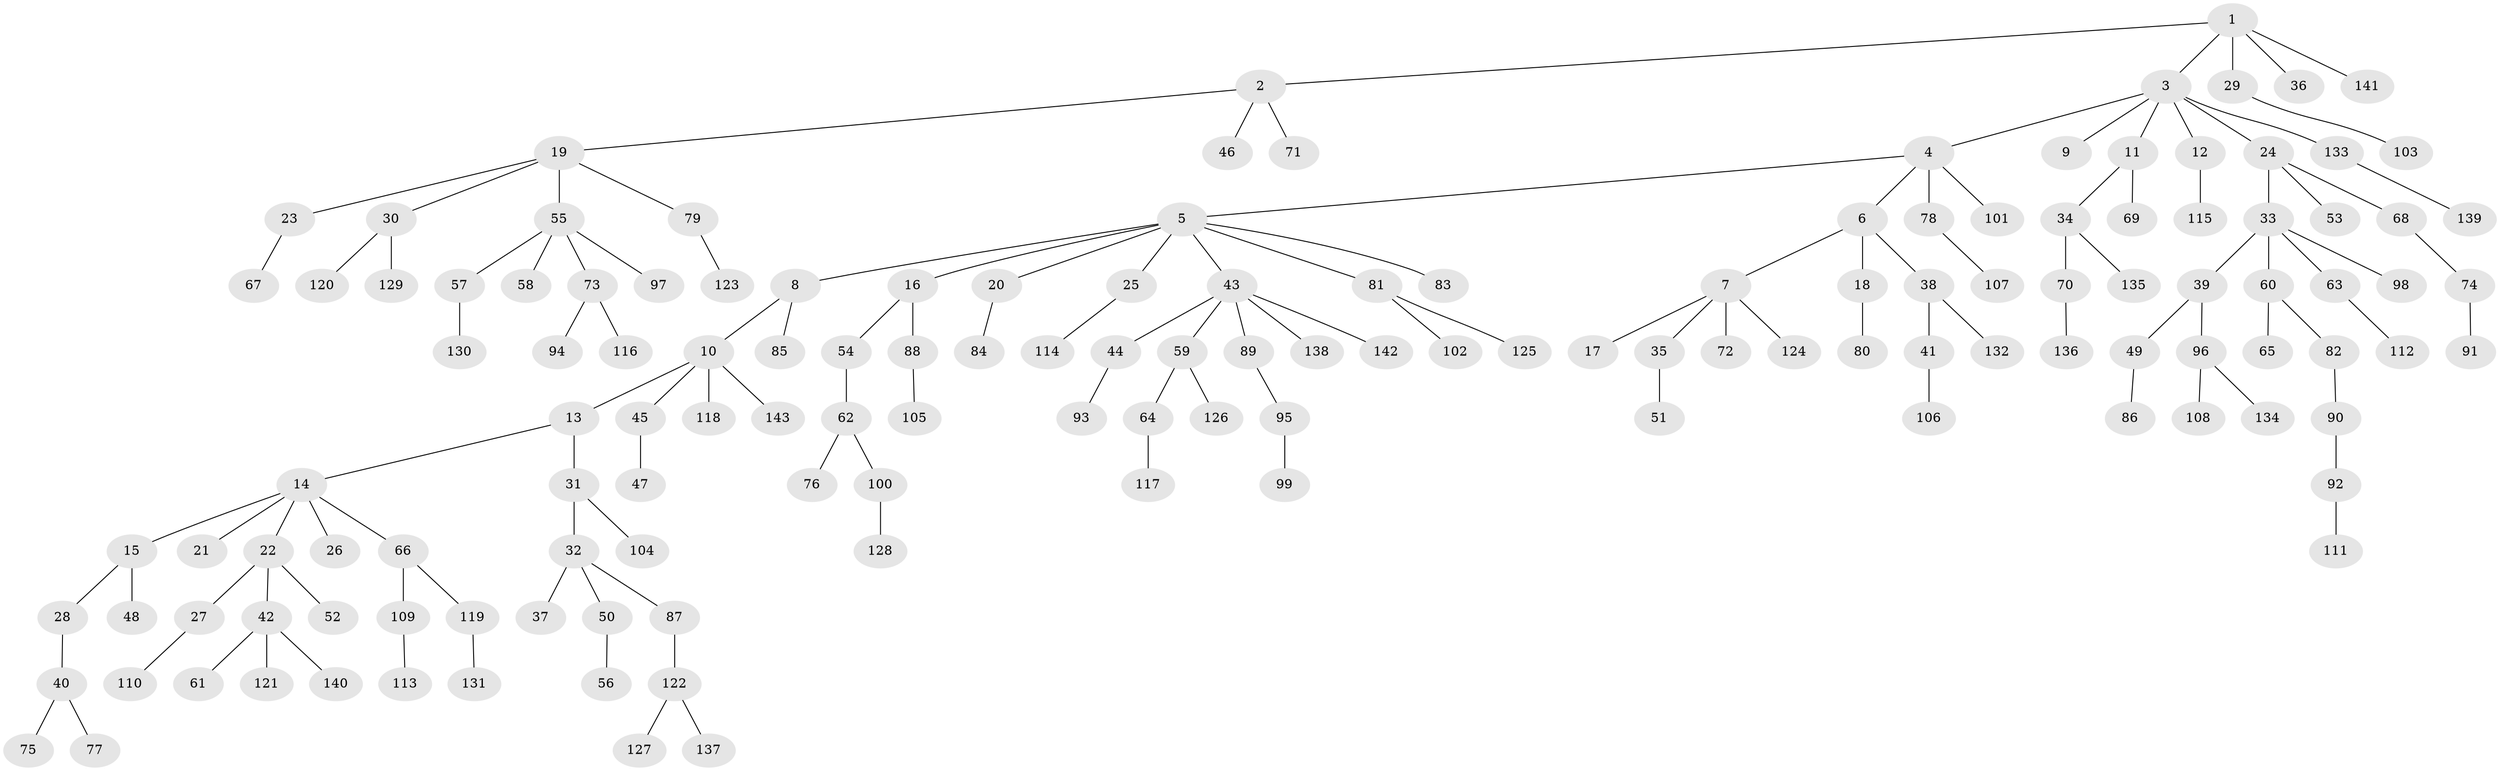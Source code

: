 // Generated by graph-tools (version 1.1) at 2025/26/03/09/25 03:26:24]
// undirected, 143 vertices, 142 edges
graph export_dot {
graph [start="1"]
  node [color=gray90,style=filled];
  1;
  2;
  3;
  4;
  5;
  6;
  7;
  8;
  9;
  10;
  11;
  12;
  13;
  14;
  15;
  16;
  17;
  18;
  19;
  20;
  21;
  22;
  23;
  24;
  25;
  26;
  27;
  28;
  29;
  30;
  31;
  32;
  33;
  34;
  35;
  36;
  37;
  38;
  39;
  40;
  41;
  42;
  43;
  44;
  45;
  46;
  47;
  48;
  49;
  50;
  51;
  52;
  53;
  54;
  55;
  56;
  57;
  58;
  59;
  60;
  61;
  62;
  63;
  64;
  65;
  66;
  67;
  68;
  69;
  70;
  71;
  72;
  73;
  74;
  75;
  76;
  77;
  78;
  79;
  80;
  81;
  82;
  83;
  84;
  85;
  86;
  87;
  88;
  89;
  90;
  91;
  92;
  93;
  94;
  95;
  96;
  97;
  98;
  99;
  100;
  101;
  102;
  103;
  104;
  105;
  106;
  107;
  108;
  109;
  110;
  111;
  112;
  113;
  114;
  115;
  116;
  117;
  118;
  119;
  120;
  121;
  122;
  123;
  124;
  125;
  126;
  127;
  128;
  129;
  130;
  131;
  132;
  133;
  134;
  135;
  136;
  137;
  138;
  139;
  140;
  141;
  142;
  143;
  1 -- 2;
  1 -- 3;
  1 -- 29;
  1 -- 36;
  1 -- 141;
  2 -- 19;
  2 -- 46;
  2 -- 71;
  3 -- 4;
  3 -- 9;
  3 -- 11;
  3 -- 12;
  3 -- 24;
  3 -- 133;
  4 -- 5;
  4 -- 6;
  4 -- 78;
  4 -- 101;
  5 -- 8;
  5 -- 16;
  5 -- 20;
  5 -- 25;
  5 -- 43;
  5 -- 81;
  5 -- 83;
  6 -- 7;
  6 -- 18;
  6 -- 38;
  7 -- 17;
  7 -- 35;
  7 -- 72;
  7 -- 124;
  8 -- 10;
  8 -- 85;
  10 -- 13;
  10 -- 45;
  10 -- 118;
  10 -- 143;
  11 -- 34;
  11 -- 69;
  12 -- 115;
  13 -- 14;
  13 -- 31;
  14 -- 15;
  14 -- 21;
  14 -- 22;
  14 -- 26;
  14 -- 66;
  15 -- 28;
  15 -- 48;
  16 -- 54;
  16 -- 88;
  18 -- 80;
  19 -- 23;
  19 -- 30;
  19 -- 55;
  19 -- 79;
  20 -- 84;
  22 -- 27;
  22 -- 42;
  22 -- 52;
  23 -- 67;
  24 -- 33;
  24 -- 53;
  24 -- 68;
  25 -- 114;
  27 -- 110;
  28 -- 40;
  29 -- 103;
  30 -- 120;
  30 -- 129;
  31 -- 32;
  31 -- 104;
  32 -- 37;
  32 -- 50;
  32 -- 87;
  33 -- 39;
  33 -- 60;
  33 -- 63;
  33 -- 98;
  34 -- 70;
  34 -- 135;
  35 -- 51;
  38 -- 41;
  38 -- 132;
  39 -- 49;
  39 -- 96;
  40 -- 75;
  40 -- 77;
  41 -- 106;
  42 -- 61;
  42 -- 121;
  42 -- 140;
  43 -- 44;
  43 -- 59;
  43 -- 89;
  43 -- 138;
  43 -- 142;
  44 -- 93;
  45 -- 47;
  49 -- 86;
  50 -- 56;
  54 -- 62;
  55 -- 57;
  55 -- 58;
  55 -- 73;
  55 -- 97;
  57 -- 130;
  59 -- 64;
  59 -- 126;
  60 -- 65;
  60 -- 82;
  62 -- 76;
  62 -- 100;
  63 -- 112;
  64 -- 117;
  66 -- 109;
  66 -- 119;
  68 -- 74;
  70 -- 136;
  73 -- 94;
  73 -- 116;
  74 -- 91;
  78 -- 107;
  79 -- 123;
  81 -- 102;
  81 -- 125;
  82 -- 90;
  87 -- 122;
  88 -- 105;
  89 -- 95;
  90 -- 92;
  92 -- 111;
  95 -- 99;
  96 -- 108;
  96 -- 134;
  100 -- 128;
  109 -- 113;
  119 -- 131;
  122 -- 127;
  122 -- 137;
  133 -- 139;
}
